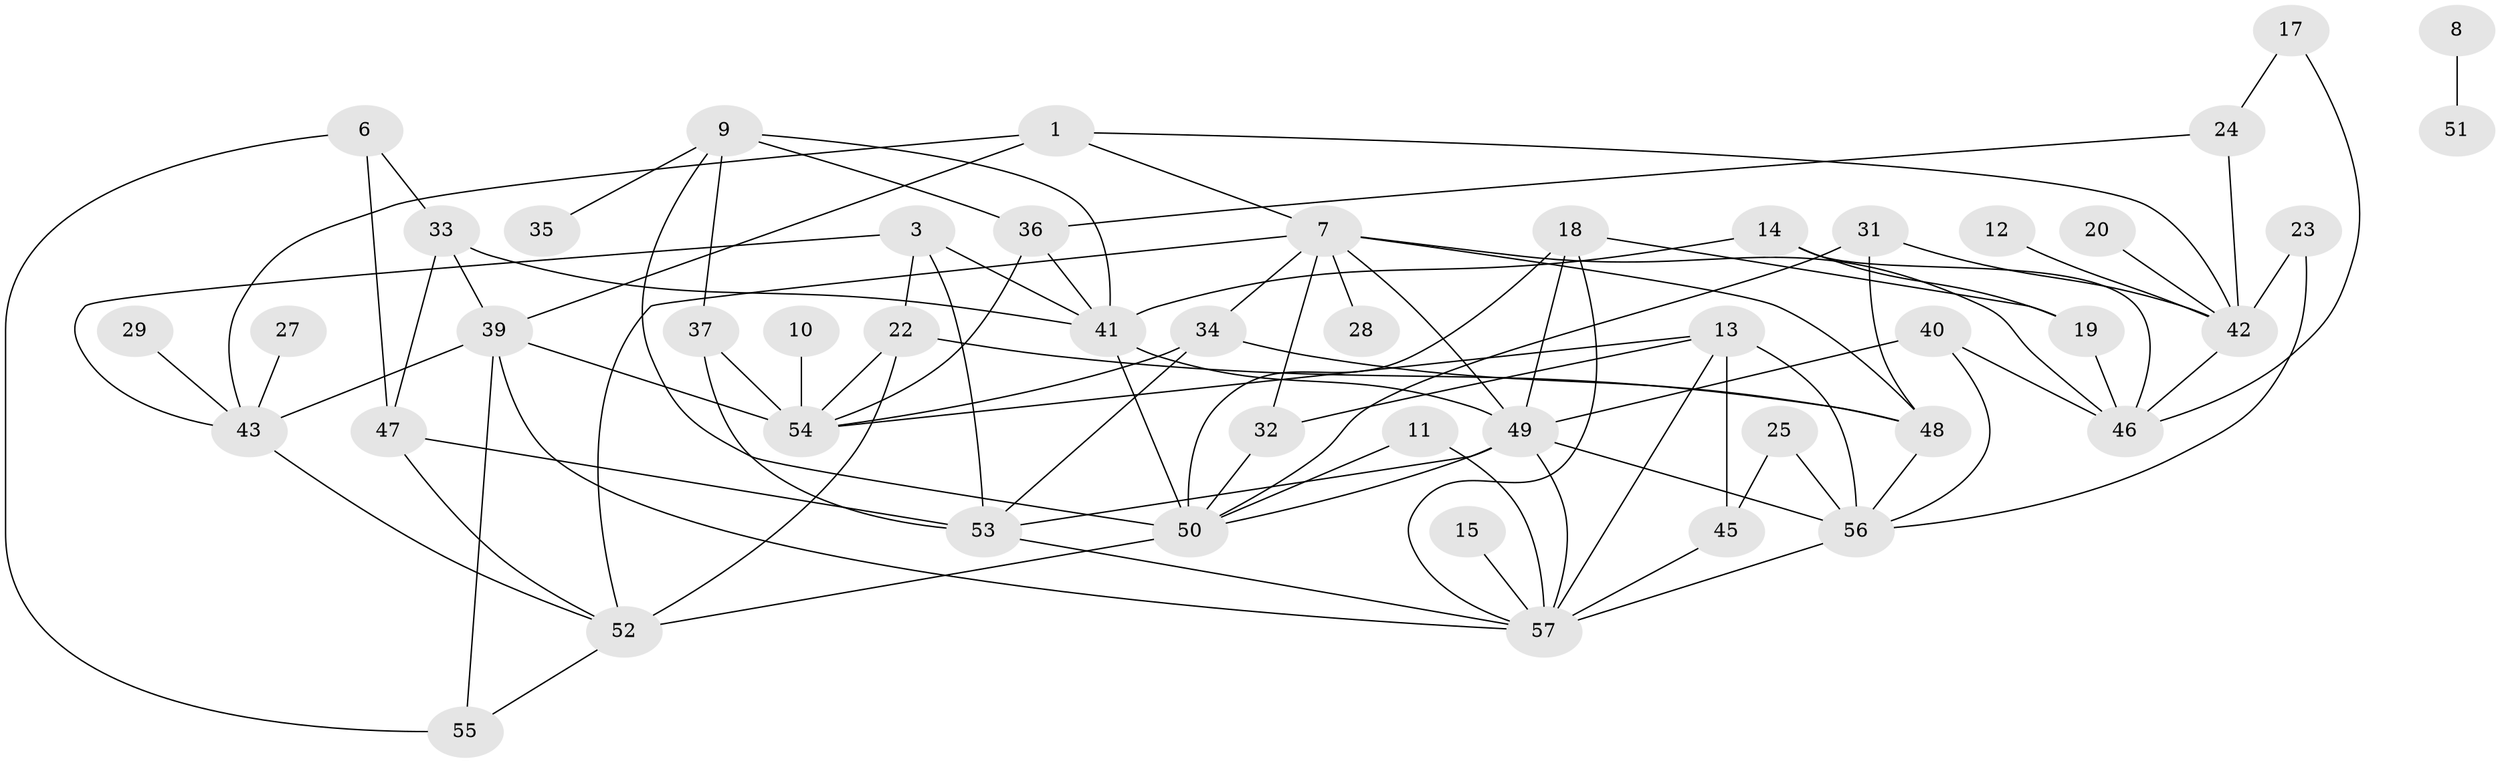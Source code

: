 // original degree distribution, {1: 0.20175438596491227, 3: 0.23684210526315788, 4: 0.20175438596491227, 2: 0.17543859649122806, 0: 0.07017543859649122, 5: 0.05263157894736842, 6: 0.043859649122807015, 7: 0.017543859649122806}
// Generated by graph-tools (version 1.1) at 2025/25/03/09/25 03:25:19]
// undirected, 48 vertices, 93 edges
graph export_dot {
graph [start="1"]
  node [color=gray90,style=filled];
  1;
  3;
  6;
  7;
  8;
  9;
  10;
  11;
  12;
  13;
  14;
  15;
  17;
  18;
  19;
  20;
  22;
  23;
  24;
  25;
  27;
  28;
  29;
  31;
  32;
  33;
  34;
  35;
  36;
  37;
  39;
  40;
  41;
  42;
  43;
  45;
  46;
  47;
  48;
  49;
  50;
  51;
  52;
  53;
  54;
  55;
  56;
  57;
  1 -- 7 [weight=1.0];
  1 -- 39 [weight=1.0];
  1 -- 42 [weight=1.0];
  1 -- 43 [weight=1.0];
  3 -- 22 [weight=1.0];
  3 -- 41 [weight=1.0];
  3 -- 43 [weight=1.0];
  3 -- 53 [weight=1.0];
  6 -- 33 [weight=1.0];
  6 -- 47 [weight=1.0];
  6 -- 55 [weight=1.0];
  7 -- 28 [weight=1.0];
  7 -- 32 [weight=1.0];
  7 -- 34 [weight=1.0];
  7 -- 46 [weight=1.0];
  7 -- 48 [weight=1.0];
  7 -- 49 [weight=1.0];
  7 -- 52 [weight=1.0];
  8 -- 51 [weight=1.0];
  9 -- 35 [weight=1.0];
  9 -- 36 [weight=1.0];
  9 -- 37 [weight=1.0];
  9 -- 41 [weight=1.0];
  9 -- 50 [weight=1.0];
  10 -- 54 [weight=1.0];
  11 -- 50 [weight=1.0];
  11 -- 57 [weight=1.0];
  12 -- 42 [weight=1.0];
  13 -- 32 [weight=1.0];
  13 -- 45 [weight=1.0];
  13 -- 54 [weight=1.0];
  13 -- 56 [weight=1.0];
  13 -- 57 [weight=1.0];
  14 -- 19 [weight=1.0];
  14 -- 41 [weight=1.0];
  14 -- 46 [weight=1.0];
  15 -- 57 [weight=1.0];
  17 -- 24 [weight=1.0];
  17 -- 46 [weight=1.0];
  18 -- 19 [weight=1.0];
  18 -- 49 [weight=1.0];
  18 -- 50 [weight=1.0];
  18 -- 57 [weight=1.0];
  19 -- 46 [weight=1.0];
  20 -- 42 [weight=1.0];
  22 -- 48 [weight=1.0];
  22 -- 52 [weight=1.0];
  22 -- 54 [weight=1.0];
  23 -- 42 [weight=2.0];
  23 -- 56 [weight=1.0];
  24 -- 36 [weight=1.0];
  24 -- 42 [weight=1.0];
  25 -- 45 [weight=1.0];
  25 -- 56 [weight=1.0];
  27 -- 43 [weight=1.0];
  29 -- 43 [weight=1.0];
  31 -- 42 [weight=1.0];
  31 -- 48 [weight=1.0];
  31 -- 50 [weight=1.0];
  32 -- 50 [weight=1.0];
  33 -- 39 [weight=1.0];
  33 -- 41 [weight=1.0];
  33 -- 47 [weight=1.0];
  34 -- 48 [weight=1.0];
  34 -- 53 [weight=1.0];
  34 -- 54 [weight=1.0];
  36 -- 41 [weight=1.0];
  36 -- 54 [weight=1.0];
  37 -- 53 [weight=1.0];
  37 -- 54 [weight=1.0];
  39 -- 43 [weight=1.0];
  39 -- 54 [weight=3.0];
  39 -- 55 [weight=1.0];
  39 -- 57 [weight=1.0];
  40 -- 46 [weight=1.0];
  40 -- 49 [weight=1.0];
  40 -- 56 [weight=1.0];
  41 -- 49 [weight=1.0];
  41 -- 50 [weight=1.0];
  42 -- 46 [weight=1.0];
  43 -- 52 [weight=1.0];
  45 -- 57 [weight=1.0];
  47 -- 52 [weight=1.0];
  47 -- 53 [weight=1.0];
  48 -- 56 [weight=1.0];
  49 -- 50 [weight=1.0];
  49 -- 53 [weight=1.0];
  49 -- 56 [weight=1.0];
  49 -- 57 [weight=1.0];
  50 -- 52 [weight=2.0];
  52 -- 55 [weight=1.0];
  53 -- 57 [weight=1.0];
  56 -- 57 [weight=1.0];
}
